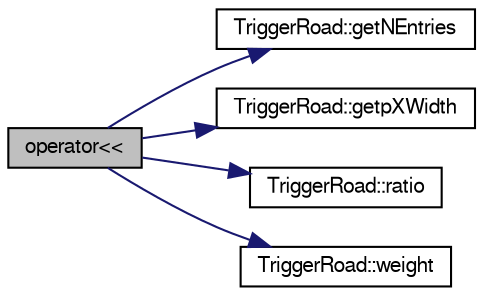 digraph "operator&lt;&lt;"
{
  bgcolor="transparent";
  edge [fontname="FreeSans",fontsize="10",labelfontname="FreeSans",labelfontsize="10"];
  node [fontname="FreeSans",fontsize="10",shape=record];
  rankdir="LR";
  Node1 [label="operator\<\<",height=0.2,width=0.4,color="black", fillcolor="grey75", style="filled" fontcolor="black"];
  Node1 -> Node2 [color="midnightblue",fontsize="10",style="solid",fontname="FreeSans"];
  Node2 [label="TriggerRoad::getNEntries",height=0.2,width=0.4,color="black",URL="$d5/d72/classTriggerRoad.html#a1be96f779bfbd2b8a54e028e882235a8"];
  Node1 -> Node3 [color="midnightblue",fontsize="10",style="solid",fontname="FreeSans"];
  Node3 [label="TriggerRoad::getpXWidth",height=0.2,width=0.4,color="black",URL="$d5/d72/classTriggerRoad.html#a08ef3258550bd0f42bc9c40605689476"];
  Node1 -> Node4 [color="midnightblue",fontsize="10",style="solid",fontname="FreeSans"];
  Node4 [label="TriggerRoad::ratio",height=0.2,width=0.4,color="black",URL="$d5/d72/classTriggerRoad.html#ae522e1965d1f18e090255c57ce27bdb7"];
  Node1 -> Node5 [color="midnightblue",fontsize="10",style="solid",fontname="FreeSans"];
  Node5 [label="TriggerRoad::weight",height=0.2,width=0.4,color="black",URL="$d5/d72/classTriggerRoad.html#a26a4f05723c07ad0fdd8bb061b7900e5"];
}
